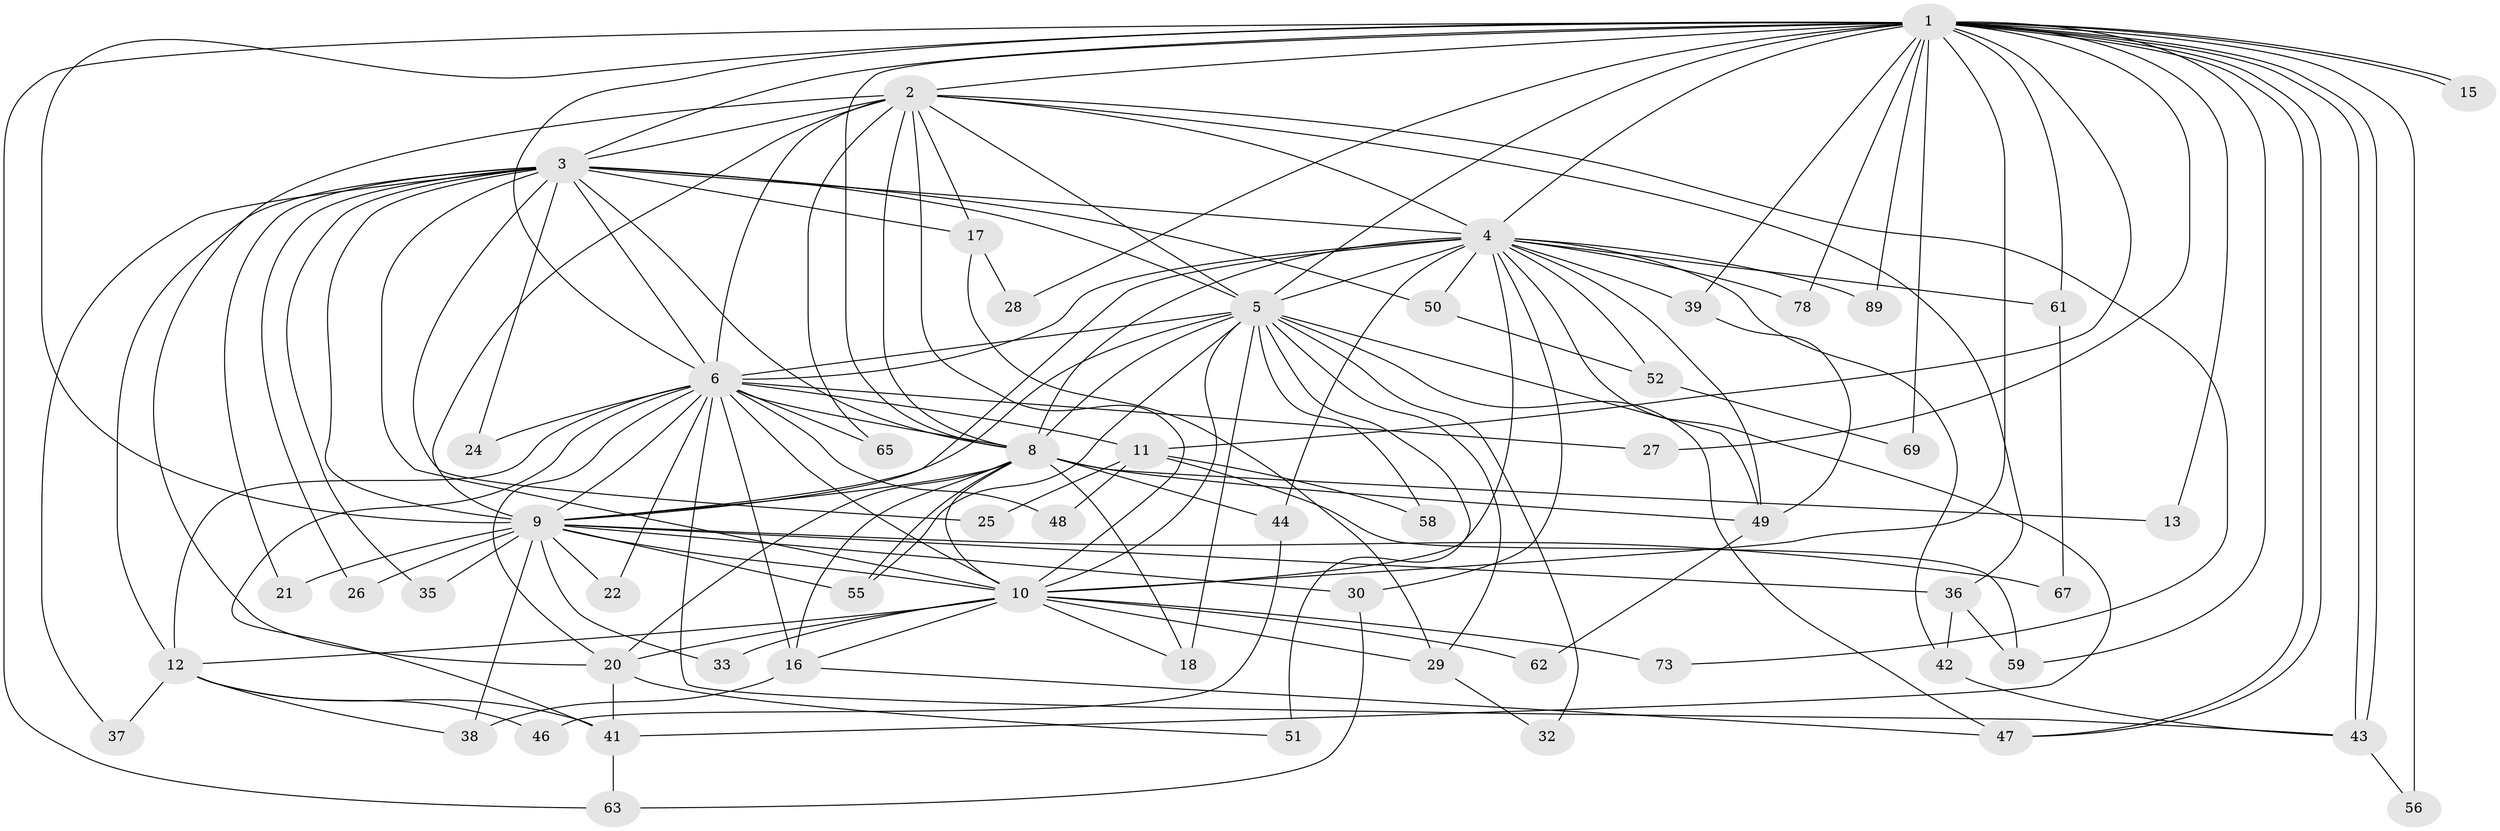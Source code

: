 // original degree distribution, {33: 0.010526315789473684, 14: 0.021052631578947368, 20: 0.021052631578947368, 24: 0.031578947368421054, 18: 0.021052631578947368, 6: 0.021052631578947368, 7: 0.010526315789473684, 2: 0.5789473684210527, 4: 0.031578947368421054, 3: 0.21052631578947367, 5: 0.042105263157894736}
// Generated by graph-tools (version 1.1) at 2025/17/03/04/25 18:17:21]
// undirected, 57 vertices, 150 edges
graph export_dot {
graph [start="1"]
  node [color=gray90,style=filled];
  1;
  2;
  3;
  4;
  5;
  6 [super="+7+70"];
  8 [super="+93+79+94+82+92+19+54"];
  9 [super="+81+86+14+57+23"];
  10 [super="+34+60+40+91+87+84"];
  11;
  12;
  13;
  15;
  16 [super="+74"];
  17;
  18;
  20 [super="+76+77+45"];
  21;
  22;
  24;
  25;
  26;
  27;
  28;
  29 [super="+31"];
  30;
  32;
  33;
  35;
  36;
  37;
  38;
  39;
  41;
  42;
  43 [super="+95"];
  44;
  46;
  47 [super="+71+53"];
  48;
  49 [super="+80"];
  50;
  51;
  52;
  55;
  56 [super="+90"];
  58 [super="+72"];
  59 [super="+68"];
  61;
  62;
  63 [super="+83"];
  65;
  67;
  69;
  73;
  78;
  89;
  1 -- 2;
  1 -- 3;
  1 -- 4;
  1 -- 5;
  1 -- 6 [weight=2];
  1 -- 8 [weight=3];
  1 -- 9 [weight=2];
  1 -- 10 [weight=3];
  1 -- 11;
  1 -- 13;
  1 -- 15;
  1 -- 15;
  1 -- 27;
  1 -- 28;
  1 -- 39;
  1 -- 43;
  1 -- 43;
  1 -- 47;
  1 -- 47;
  1 -- 56 [weight=2];
  1 -- 59;
  1 -- 61;
  1 -- 63;
  1 -- 69;
  1 -- 78;
  1 -- 89;
  2 -- 3;
  2 -- 4;
  2 -- 5;
  2 -- 6 [weight=2];
  2 -- 8;
  2 -- 9;
  2 -- 10;
  2 -- 17;
  2 -- 20;
  2 -- 36;
  2 -- 65;
  2 -- 73;
  3 -- 4;
  3 -- 5;
  3 -- 6 [weight=2];
  3 -- 8 [weight=2];
  3 -- 9 [weight=2];
  3 -- 10;
  3 -- 12;
  3 -- 17;
  3 -- 21;
  3 -- 24;
  3 -- 25;
  3 -- 26;
  3 -- 35;
  3 -- 37;
  3 -- 50;
  4 -- 5;
  4 -- 6 [weight=2];
  4 -- 8 [weight=2];
  4 -- 9 [weight=2];
  4 -- 10 [weight=3];
  4 -- 30;
  4 -- 39;
  4 -- 41;
  4 -- 42;
  4 -- 44;
  4 -- 49;
  4 -- 50;
  4 -- 52;
  4 -- 61;
  4 -- 78;
  4 -- 89;
  5 -- 6 [weight=2];
  5 -- 8;
  5 -- 9;
  5 -- 10;
  5 -- 18;
  5 -- 32;
  5 -- 51;
  5 -- 55;
  5 -- 58 [weight=2];
  5 -- 49;
  5 -- 29;
  5 -- 47;
  6 -- 8 [weight=2];
  6 -- 9 [weight=4];
  6 -- 10 [weight=3];
  6 -- 48;
  6 -- 20;
  6 -- 65;
  6 -- 11;
  6 -- 12;
  6 -- 22;
  6 -- 24;
  6 -- 27;
  6 -- 43;
  6 -- 41;
  6 -- 16;
  8 -- 9;
  8 -- 10 [weight=2];
  8 -- 13;
  8 -- 16;
  8 -- 20;
  8 -- 44;
  8 -- 49;
  8 -- 18;
  8 -- 55;
  9 -- 10 [weight=2];
  9 -- 21;
  9 -- 22;
  9 -- 30;
  9 -- 33;
  9 -- 35;
  9 -- 36 [weight=2];
  9 -- 38;
  9 -- 55;
  9 -- 67;
  9 -- 26;
  10 -- 16;
  10 -- 18;
  10 -- 29;
  10 -- 33;
  10 -- 62;
  10 -- 73;
  10 -- 20;
  10 -- 12;
  11 -- 25;
  11 -- 48;
  11 -- 58;
  11 -- 59;
  12 -- 37;
  12 -- 38;
  12 -- 41;
  12 -- 46;
  16 -- 47;
  16 -- 38;
  17 -- 28;
  17 -- 29;
  20 -- 51;
  20 -- 41;
  29 -- 32;
  30 -- 63;
  36 -- 42;
  36 -- 59;
  39 -- 49;
  41 -- 63;
  42 -- 43;
  43 -- 56;
  44 -- 46;
  49 -- 62;
  50 -- 52;
  52 -- 69;
  61 -- 67;
}
